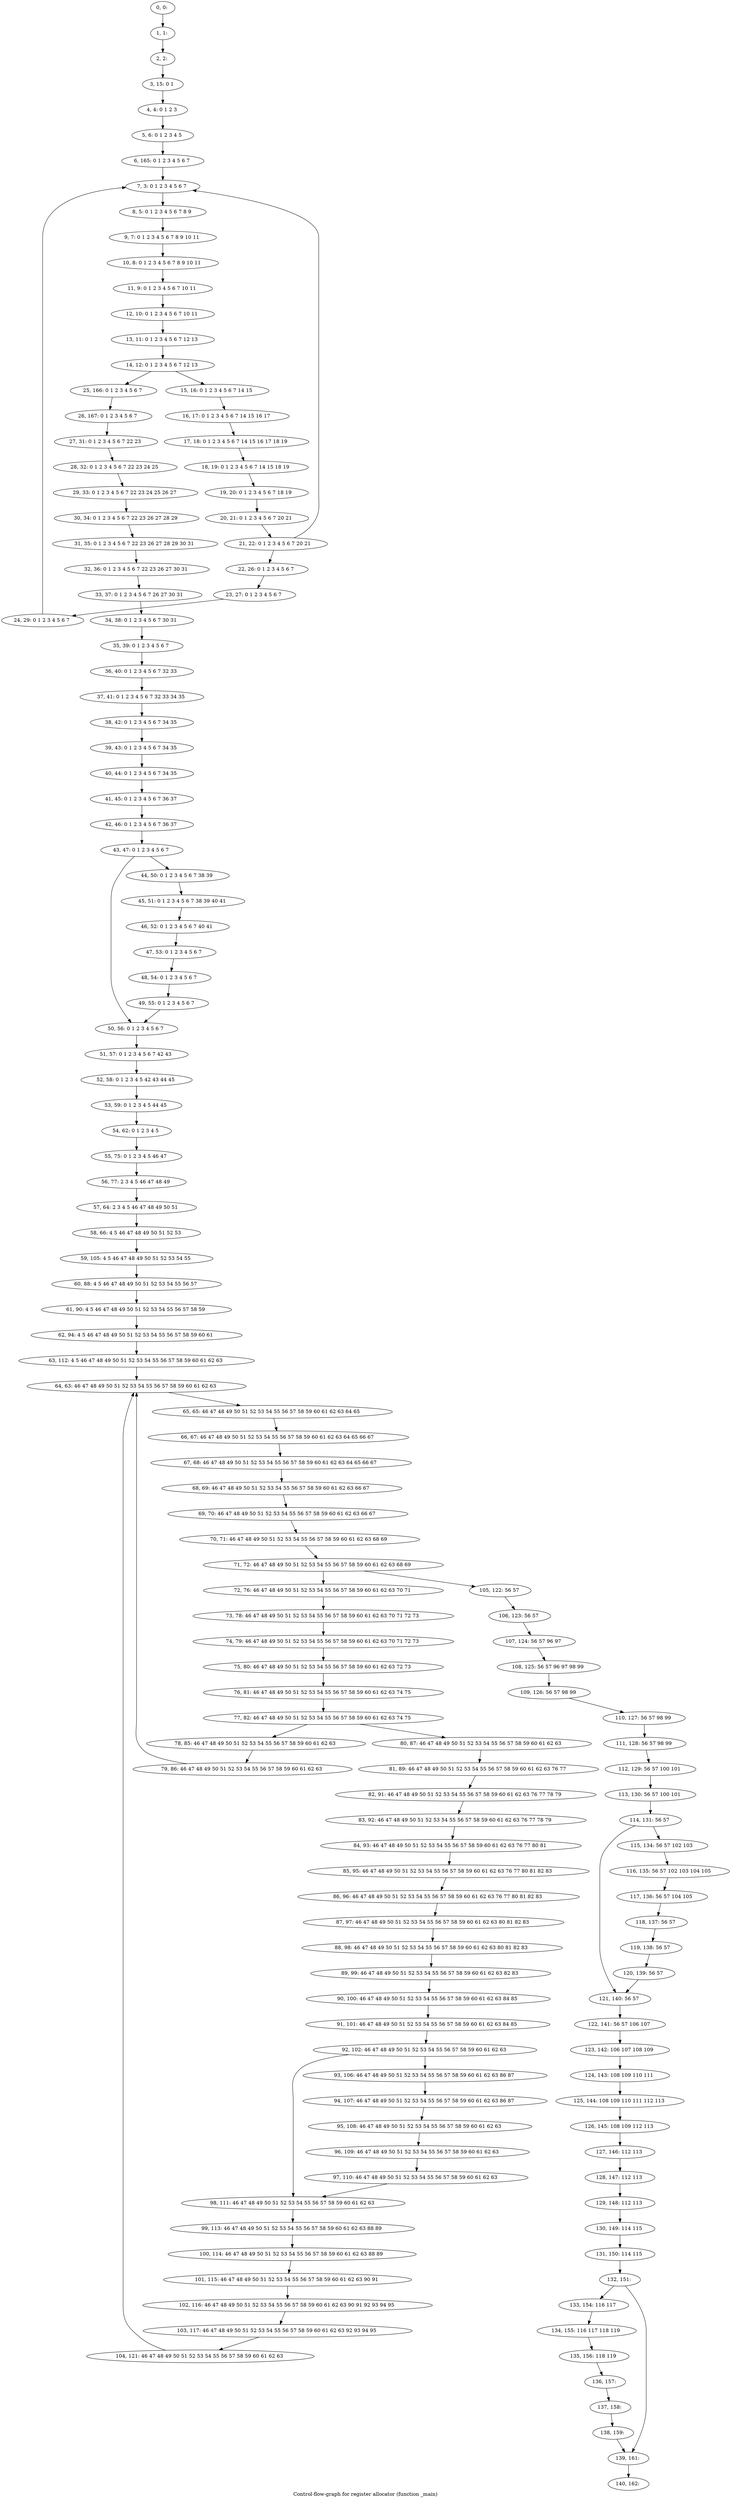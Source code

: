 digraph G {
graph [label="Control-flow-graph for register allocator (function _main)"]
0[label="0, 0: "];
1[label="1, 1: "];
2[label="2, 2: "];
3[label="3, 15: 0 1 "];
4[label="4, 4: 0 1 2 3 "];
5[label="5, 6: 0 1 2 3 4 5 "];
6[label="6, 165: 0 1 2 3 4 5 6 7 "];
7[label="7, 3: 0 1 2 3 4 5 6 7 "];
8[label="8, 5: 0 1 2 3 4 5 6 7 8 9 "];
9[label="9, 7: 0 1 2 3 4 5 6 7 8 9 10 11 "];
10[label="10, 8: 0 1 2 3 4 5 6 7 8 9 10 11 "];
11[label="11, 9: 0 1 2 3 4 5 6 7 10 11 "];
12[label="12, 10: 0 1 2 3 4 5 6 7 10 11 "];
13[label="13, 11: 0 1 2 3 4 5 6 7 12 13 "];
14[label="14, 12: 0 1 2 3 4 5 6 7 12 13 "];
15[label="15, 16: 0 1 2 3 4 5 6 7 14 15 "];
16[label="16, 17: 0 1 2 3 4 5 6 7 14 15 16 17 "];
17[label="17, 18: 0 1 2 3 4 5 6 7 14 15 16 17 18 19 "];
18[label="18, 19: 0 1 2 3 4 5 6 7 14 15 18 19 "];
19[label="19, 20: 0 1 2 3 4 5 6 7 18 19 "];
20[label="20, 21: 0 1 2 3 4 5 6 7 20 21 "];
21[label="21, 22: 0 1 2 3 4 5 6 7 20 21 "];
22[label="22, 26: 0 1 2 3 4 5 6 7 "];
23[label="23, 27: 0 1 2 3 4 5 6 7 "];
24[label="24, 29: 0 1 2 3 4 5 6 7 "];
25[label="25, 166: 0 1 2 3 4 5 6 7 "];
26[label="26, 167: 0 1 2 3 4 5 6 7 "];
27[label="27, 31: 0 1 2 3 4 5 6 7 22 23 "];
28[label="28, 32: 0 1 2 3 4 5 6 7 22 23 24 25 "];
29[label="29, 33: 0 1 2 3 4 5 6 7 22 23 24 25 26 27 "];
30[label="30, 34: 0 1 2 3 4 5 6 7 22 23 26 27 28 29 "];
31[label="31, 35: 0 1 2 3 4 5 6 7 22 23 26 27 28 29 30 31 "];
32[label="32, 36: 0 1 2 3 4 5 6 7 22 23 26 27 30 31 "];
33[label="33, 37: 0 1 2 3 4 5 6 7 26 27 30 31 "];
34[label="34, 38: 0 1 2 3 4 5 6 7 30 31 "];
35[label="35, 39: 0 1 2 3 4 5 6 7 "];
36[label="36, 40: 0 1 2 3 4 5 6 7 32 33 "];
37[label="37, 41: 0 1 2 3 4 5 6 7 32 33 34 35 "];
38[label="38, 42: 0 1 2 3 4 5 6 7 34 35 "];
39[label="39, 43: 0 1 2 3 4 5 6 7 34 35 "];
40[label="40, 44: 0 1 2 3 4 5 6 7 34 35 "];
41[label="41, 45: 0 1 2 3 4 5 6 7 36 37 "];
42[label="42, 46: 0 1 2 3 4 5 6 7 36 37 "];
43[label="43, 47: 0 1 2 3 4 5 6 7 "];
44[label="44, 50: 0 1 2 3 4 5 6 7 38 39 "];
45[label="45, 51: 0 1 2 3 4 5 6 7 38 39 40 41 "];
46[label="46, 52: 0 1 2 3 4 5 6 7 40 41 "];
47[label="47, 53: 0 1 2 3 4 5 6 7 "];
48[label="48, 54: 0 1 2 3 4 5 6 7 "];
49[label="49, 55: 0 1 2 3 4 5 6 7 "];
50[label="50, 56: 0 1 2 3 4 5 6 7 "];
51[label="51, 57: 0 1 2 3 4 5 6 7 42 43 "];
52[label="52, 58: 0 1 2 3 4 5 42 43 44 45 "];
53[label="53, 59: 0 1 2 3 4 5 44 45 "];
54[label="54, 62: 0 1 2 3 4 5 "];
55[label="55, 75: 0 1 2 3 4 5 46 47 "];
56[label="56, 77: 2 3 4 5 46 47 48 49 "];
57[label="57, 64: 2 3 4 5 46 47 48 49 50 51 "];
58[label="58, 66: 4 5 46 47 48 49 50 51 52 53 "];
59[label="59, 105: 4 5 46 47 48 49 50 51 52 53 54 55 "];
60[label="60, 88: 4 5 46 47 48 49 50 51 52 53 54 55 56 57 "];
61[label="61, 90: 4 5 46 47 48 49 50 51 52 53 54 55 56 57 58 59 "];
62[label="62, 94: 4 5 46 47 48 49 50 51 52 53 54 55 56 57 58 59 60 61 "];
63[label="63, 112: 4 5 46 47 48 49 50 51 52 53 54 55 56 57 58 59 60 61 62 63 "];
64[label="64, 63: 46 47 48 49 50 51 52 53 54 55 56 57 58 59 60 61 62 63 "];
65[label="65, 65: 46 47 48 49 50 51 52 53 54 55 56 57 58 59 60 61 62 63 64 65 "];
66[label="66, 67: 46 47 48 49 50 51 52 53 54 55 56 57 58 59 60 61 62 63 64 65 66 67 "];
67[label="67, 68: 46 47 48 49 50 51 52 53 54 55 56 57 58 59 60 61 62 63 64 65 66 67 "];
68[label="68, 69: 46 47 48 49 50 51 52 53 54 55 56 57 58 59 60 61 62 63 66 67 "];
69[label="69, 70: 46 47 48 49 50 51 52 53 54 55 56 57 58 59 60 61 62 63 66 67 "];
70[label="70, 71: 46 47 48 49 50 51 52 53 54 55 56 57 58 59 60 61 62 63 68 69 "];
71[label="71, 72: 46 47 48 49 50 51 52 53 54 55 56 57 58 59 60 61 62 63 68 69 "];
72[label="72, 76: 46 47 48 49 50 51 52 53 54 55 56 57 58 59 60 61 62 63 70 71 "];
73[label="73, 78: 46 47 48 49 50 51 52 53 54 55 56 57 58 59 60 61 62 63 70 71 72 73 "];
74[label="74, 79: 46 47 48 49 50 51 52 53 54 55 56 57 58 59 60 61 62 63 70 71 72 73 "];
75[label="75, 80: 46 47 48 49 50 51 52 53 54 55 56 57 58 59 60 61 62 63 72 73 "];
76[label="76, 81: 46 47 48 49 50 51 52 53 54 55 56 57 58 59 60 61 62 63 74 75 "];
77[label="77, 82: 46 47 48 49 50 51 52 53 54 55 56 57 58 59 60 61 62 63 74 75 "];
78[label="78, 85: 46 47 48 49 50 51 52 53 54 55 56 57 58 59 60 61 62 63 "];
79[label="79, 86: 46 47 48 49 50 51 52 53 54 55 56 57 58 59 60 61 62 63 "];
80[label="80, 87: 46 47 48 49 50 51 52 53 54 55 56 57 58 59 60 61 62 63 "];
81[label="81, 89: 46 47 48 49 50 51 52 53 54 55 56 57 58 59 60 61 62 63 76 77 "];
82[label="82, 91: 46 47 48 49 50 51 52 53 54 55 56 57 58 59 60 61 62 63 76 77 78 79 "];
83[label="83, 92: 46 47 48 49 50 51 52 53 54 55 56 57 58 59 60 61 62 63 76 77 78 79 "];
84[label="84, 93: 46 47 48 49 50 51 52 53 54 55 56 57 58 59 60 61 62 63 76 77 80 81 "];
85[label="85, 95: 46 47 48 49 50 51 52 53 54 55 56 57 58 59 60 61 62 63 76 77 80 81 82 83 "];
86[label="86, 96: 46 47 48 49 50 51 52 53 54 55 56 57 58 59 60 61 62 63 76 77 80 81 82 83 "];
87[label="87, 97: 46 47 48 49 50 51 52 53 54 55 56 57 58 59 60 61 62 63 80 81 82 83 "];
88[label="88, 98: 46 47 48 49 50 51 52 53 54 55 56 57 58 59 60 61 62 63 80 81 82 83 "];
89[label="89, 99: 46 47 48 49 50 51 52 53 54 55 56 57 58 59 60 61 62 63 82 83 "];
90[label="90, 100: 46 47 48 49 50 51 52 53 54 55 56 57 58 59 60 61 62 63 84 85 "];
91[label="91, 101: 46 47 48 49 50 51 52 53 54 55 56 57 58 59 60 61 62 63 84 85 "];
92[label="92, 102: 46 47 48 49 50 51 52 53 54 55 56 57 58 59 60 61 62 63 "];
93[label="93, 106: 46 47 48 49 50 51 52 53 54 55 56 57 58 59 60 61 62 63 86 87 "];
94[label="94, 107: 46 47 48 49 50 51 52 53 54 55 56 57 58 59 60 61 62 63 86 87 "];
95[label="95, 108: 46 47 48 49 50 51 52 53 54 55 56 57 58 59 60 61 62 63 "];
96[label="96, 109: 46 47 48 49 50 51 52 53 54 55 56 57 58 59 60 61 62 63 "];
97[label="97, 110: 46 47 48 49 50 51 52 53 54 55 56 57 58 59 60 61 62 63 "];
98[label="98, 111: 46 47 48 49 50 51 52 53 54 55 56 57 58 59 60 61 62 63 "];
99[label="99, 113: 46 47 48 49 50 51 52 53 54 55 56 57 58 59 60 61 62 63 88 89 "];
100[label="100, 114: 46 47 48 49 50 51 52 53 54 55 56 57 58 59 60 61 62 63 88 89 "];
101[label="101, 115: 46 47 48 49 50 51 52 53 54 55 56 57 58 59 60 61 62 63 90 91 "];
102[label="102, 116: 46 47 48 49 50 51 52 53 54 55 56 57 58 59 60 61 62 63 90 91 92 93 94 95 "];
103[label="103, 117: 46 47 48 49 50 51 52 53 54 55 56 57 58 59 60 61 62 63 92 93 94 95 "];
104[label="104, 121: 46 47 48 49 50 51 52 53 54 55 56 57 58 59 60 61 62 63 "];
105[label="105, 122: 56 57 "];
106[label="106, 123: 56 57 "];
107[label="107, 124: 56 57 96 97 "];
108[label="108, 125: 56 57 96 97 98 99 "];
109[label="109, 126: 56 57 98 99 "];
110[label="110, 127: 56 57 98 99 "];
111[label="111, 128: 56 57 98 99 "];
112[label="112, 129: 56 57 100 101 "];
113[label="113, 130: 56 57 100 101 "];
114[label="114, 131: 56 57 "];
115[label="115, 134: 56 57 102 103 "];
116[label="116, 135: 56 57 102 103 104 105 "];
117[label="117, 136: 56 57 104 105 "];
118[label="118, 137: 56 57 "];
119[label="119, 138: 56 57 "];
120[label="120, 139: 56 57 "];
121[label="121, 140: 56 57 "];
122[label="122, 141: 56 57 106 107 "];
123[label="123, 142: 106 107 108 109 "];
124[label="124, 143: 108 109 110 111 "];
125[label="125, 144: 108 109 110 111 112 113 "];
126[label="126, 145: 108 109 112 113 "];
127[label="127, 146: 112 113 "];
128[label="128, 147: 112 113 "];
129[label="129, 148: 112 113 "];
130[label="130, 149: 114 115 "];
131[label="131, 150: 114 115 "];
132[label="132, 151: "];
133[label="133, 154: 116 117 "];
134[label="134, 155: 116 117 118 119 "];
135[label="135, 156: 118 119 "];
136[label="136, 157: "];
137[label="137, 158: "];
138[label="138, 159: "];
139[label="139, 161: "];
140[label="140, 162: "];
0->1 ;
1->2 ;
2->3 ;
3->4 ;
4->5 ;
5->6 ;
6->7 ;
7->8 ;
8->9 ;
9->10 ;
10->11 ;
11->12 ;
12->13 ;
13->14 ;
14->15 ;
14->25 ;
15->16 ;
16->17 ;
17->18 ;
18->19 ;
19->20 ;
20->21 ;
21->22 ;
21->7 ;
22->23 ;
23->24 ;
24->7 ;
25->26 ;
26->27 ;
27->28 ;
28->29 ;
29->30 ;
30->31 ;
31->32 ;
32->33 ;
33->34 ;
34->35 ;
35->36 ;
36->37 ;
37->38 ;
38->39 ;
39->40 ;
40->41 ;
41->42 ;
42->43 ;
43->44 ;
43->50 ;
44->45 ;
45->46 ;
46->47 ;
47->48 ;
48->49 ;
49->50 ;
50->51 ;
51->52 ;
52->53 ;
53->54 ;
54->55 ;
55->56 ;
56->57 ;
57->58 ;
58->59 ;
59->60 ;
60->61 ;
61->62 ;
62->63 ;
63->64 ;
64->65 ;
65->66 ;
66->67 ;
67->68 ;
68->69 ;
69->70 ;
70->71 ;
71->72 ;
71->105 ;
72->73 ;
73->74 ;
74->75 ;
75->76 ;
76->77 ;
77->78 ;
77->80 ;
78->79 ;
79->64 ;
80->81 ;
81->82 ;
82->83 ;
83->84 ;
84->85 ;
85->86 ;
86->87 ;
87->88 ;
88->89 ;
89->90 ;
90->91 ;
91->92 ;
92->93 ;
92->98 ;
93->94 ;
94->95 ;
95->96 ;
96->97 ;
97->98 ;
98->99 ;
99->100 ;
100->101 ;
101->102 ;
102->103 ;
103->104 ;
104->64 ;
105->106 ;
106->107 ;
107->108 ;
108->109 ;
109->110 ;
110->111 ;
111->112 ;
112->113 ;
113->114 ;
114->115 ;
114->121 ;
115->116 ;
116->117 ;
117->118 ;
118->119 ;
119->120 ;
120->121 ;
121->122 ;
122->123 ;
123->124 ;
124->125 ;
125->126 ;
126->127 ;
127->128 ;
128->129 ;
129->130 ;
130->131 ;
131->132 ;
132->133 ;
132->139 ;
133->134 ;
134->135 ;
135->136 ;
136->137 ;
137->138 ;
138->139 ;
139->140 ;
}
